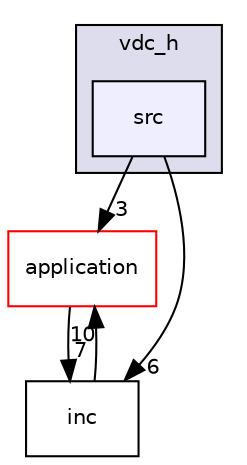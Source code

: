 digraph "src" {
  compound=true
  node [ fontsize="10", fontname="Helvetica"];
  edge [ labelfontsize="10", labelfontname="Helvetica"];
  subgraph clusterdir_c80d8aa0941345f73469c48c3b75203f {
    graph [ bgcolor="#ddddee", pencolor="black", label="vdc_h" fontname="Helvetica", fontsize="10", URL="dir_c80d8aa0941345f73469c48c3b75203f.html"]
  dir_0aae2ca502504114747dab323c8f7f7b [shape=box, label="src", style="filled", fillcolor="#eeeeff", pencolor="black", URL="dir_0aae2ca502504114747dab323c8f7f7b.html"];
  }
  dir_eda2a6d705da8f3400ffe9a7dcb90b30 [shape=box label="application" fillcolor="white" style="filled" color="red" URL="dir_eda2a6d705da8f3400ffe9a7dcb90b30.html"];
  dir_4107c4d2c4f57dd84af28b5064e7e826 [shape=box label="inc" URL="dir_4107c4d2c4f57dd84af28b5064e7e826.html"];
  dir_eda2a6d705da8f3400ffe9a7dcb90b30->dir_4107c4d2c4f57dd84af28b5064e7e826 [headlabel="7", labeldistance=1.5 headhref="dir_000002_000097.html"];
  dir_0aae2ca502504114747dab323c8f7f7b->dir_eda2a6d705da8f3400ffe9a7dcb90b30 [headlabel="3", labeldistance=1.5 headhref="dir_000099_000002.html"];
  dir_0aae2ca502504114747dab323c8f7f7b->dir_4107c4d2c4f57dd84af28b5064e7e826 [headlabel="6", labeldistance=1.5 headhref="dir_000099_000097.html"];
  dir_4107c4d2c4f57dd84af28b5064e7e826->dir_eda2a6d705da8f3400ffe9a7dcb90b30 [headlabel="10", labeldistance=1.5 headhref="dir_000097_000002.html"];
}
